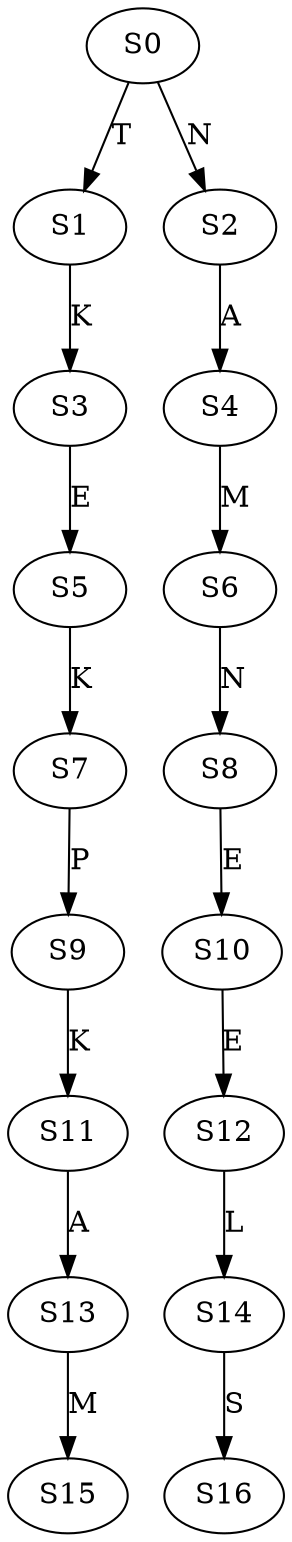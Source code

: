 strict digraph  {
	S0 -> S1 [ label = T ];
	S0 -> S2 [ label = N ];
	S1 -> S3 [ label = K ];
	S2 -> S4 [ label = A ];
	S3 -> S5 [ label = E ];
	S4 -> S6 [ label = M ];
	S5 -> S7 [ label = K ];
	S6 -> S8 [ label = N ];
	S7 -> S9 [ label = P ];
	S8 -> S10 [ label = E ];
	S9 -> S11 [ label = K ];
	S10 -> S12 [ label = E ];
	S11 -> S13 [ label = A ];
	S12 -> S14 [ label = L ];
	S13 -> S15 [ label = M ];
	S14 -> S16 [ label = S ];
}
